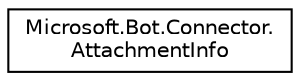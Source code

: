digraph "Graphical Class Hierarchy"
{
  edge [fontname="Helvetica",fontsize="10",labelfontname="Helvetica",labelfontsize="10"];
  node [fontname="Helvetica",fontsize="10",shape=record];
  rankdir="LR";
  Node1 [label="Microsoft.Bot.Connector.\lAttachmentInfo",height=0.2,width=0.4,color="black", fillcolor="white", style="filled",URL="$d1/def/class_microsoft_1_1_bot_1_1_connector_1_1_attachment_info.html",tooltip="Metdata for an attachment "];
}
